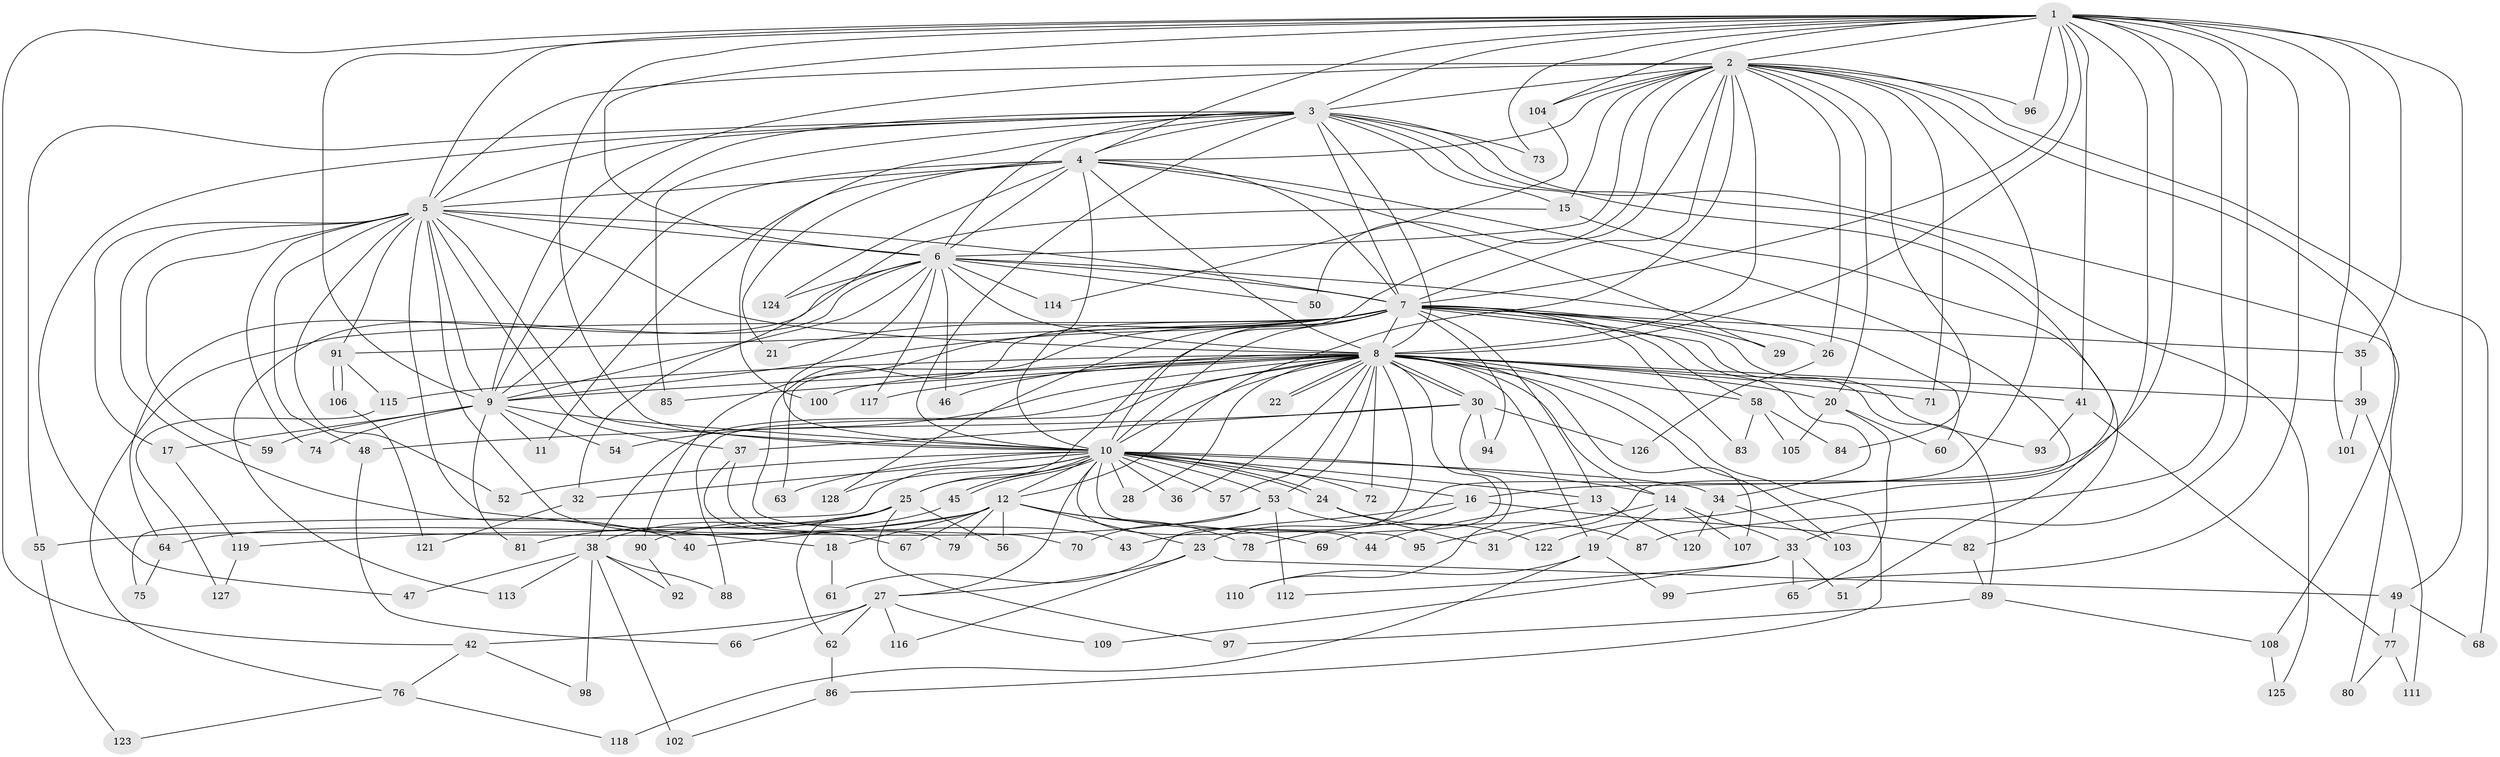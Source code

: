 // coarse degree distribution, {19: 0.015625, 14: 0.03125, 8: 0.0625, 13: 0.015625, 30: 0.015625, 12: 0.015625, 3: 0.140625, 16: 0.015625, 5: 0.046875, 7: 0.046875, 6: 0.0625, 4: 0.078125, 2: 0.4375, 1: 0.015625}
// Generated by graph-tools (version 1.1) at 2025/49/03/04/25 22:49:54]
// undirected, 128 vertices, 281 edges
graph export_dot {
  node [color=gray90,style=filled];
  1;
  2;
  3;
  4;
  5;
  6;
  7;
  8;
  9;
  10;
  11;
  12;
  13;
  14;
  15;
  16;
  17;
  18;
  19;
  20;
  21;
  22;
  23;
  24;
  25;
  26;
  27;
  28;
  29;
  30;
  31;
  32;
  33;
  34;
  35;
  36;
  37;
  38;
  39;
  40;
  41;
  42;
  43;
  44;
  45;
  46;
  47;
  48;
  49;
  50;
  51;
  52;
  53;
  54;
  55;
  56;
  57;
  58;
  59;
  60;
  61;
  62;
  63;
  64;
  65;
  66;
  67;
  68;
  69;
  70;
  71;
  72;
  73;
  74;
  75;
  76;
  77;
  78;
  79;
  80;
  81;
  82;
  83;
  84;
  85;
  86;
  87;
  88;
  89;
  90;
  91;
  92;
  93;
  94;
  95;
  96;
  97;
  98;
  99;
  100;
  101;
  102;
  103;
  104;
  105;
  106;
  107;
  108;
  109;
  110;
  111;
  112;
  113;
  114;
  115;
  116;
  117;
  118;
  119;
  120;
  121;
  122;
  123;
  124;
  125;
  126;
  127;
  128;
  1 -- 2;
  1 -- 3;
  1 -- 4;
  1 -- 5;
  1 -- 6;
  1 -- 7;
  1 -- 8;
  1 -- 9;
  1 -- 10;
  1 -- 16;
  1 -- 33;
  1 -- 35;
  1 -- 41;
  1 -- 42;
  1 -- 49;
  1 -- 73;
  1 -- 87;
  1 -- 96;
  1 -- 99;
  1 -- 101;
  1 -- 104;
  1 -- 122;
  2 -- 3;
  2 -- 4;
  2 -- 5;
  2 -- 6;
  2 -- 7;
  2 -- 8;
  2 -- 9;
  2 -- 10;
  2 -- 12;
  2 -- 15;
  2 -- 20;
  2 -- 23;
  2 -- 26;
  2 -- 50;
  2 -- 68;
  2 -- 71;
  2 -- 84;
  2 -- 96;
  2 -- 104;
  2 -- 108;
  3 -- 4;
  3 -- 5;
  3 -- 6;
  3 -- 7;
  3 -- 8;
  3 -- 9;
  3 -- 10;
  3 -- 15;
  3 -- 47;
  3 -- 51;
  3 -- 55;
  3 -- 73;
  3 -- 80;
  3 -- 85;
  3 -- 100;
  3 -- 125;
  4 -- 5;
  4 -- 6;
  4 -- 7;
  4 -- 8;
  4 -- 9;
  4 -- 10;
  4 -- 11;
  4 -- 21;
  4 -- 29;
  4 -- 31;
  4 -- 124;
  5 -- 6;
  5 -- 7;
  5 -- 8;
  5 -- 9;
  5 -- 10;
  5 -- 17;
  5 -- 18;
  5 -- 37;
  5 -- 40;
  5 -- 43;
  5 -- 48;
  5 -- 52;
  5 -- 59;
  5 -- 74;
  5 -- 91;
  6 -- 7;
  6 -- 8;
  6 -- 9;
  6 -- 10;
  6 -- 46;
  6 -- 50;
  6 -- 60;
  6 -- 64;
  6 -- 113;
  6 -- 114;
  6 -- 117;
  6 -- 124;
  7 -- 8;
  7 -- 9;
  7 -- 10;
  7 -- 13;
  7 -- 21;
  7 -- 25;
  7 -- 26;
  7 -- 29;
  7 -- 34;
  7 -- 35;
  7 -- 58;
  7 -- 63;
  7 -- 70;
  7 -- 76;
  7 -- 83;
  7 -- 89;
  7 -- 90;
  7 -- 91;
  7 -- 93;
  7 -- 94;
  7 -- 128;
  8 -- 9;
  8 -- 10;
  8 -- 14;
  8 -- 19;
  8 -- 20;
  8 -- 22;
  8 -- 22;
  8 -- 28;
  8 -- 30;
  8 -- 30;
  8 -- 36;
  8 -- 38;
  8 -- 39;
  8 -- 41;
  8 -- 46;
  8 -- 53;
  8 -- 54;
  8 -- 57;
  8 -- 58;
  8 -- 61;
  8 -- 69;
  8 -- 71;
  8 -- 72;
  8 -- 85;
  8 -- 86;
  8 -- 88;
  8 -- 100;
  8 -- 103;
  8 -- 107;
  8 -- 115;
  8 -- 117;
  9 -- 10;
  9 -- 11;
  9 -- 17;
  9 -- 54;
  9 -- 59;
  9 -- 74;
  9 -- 81;
  10 -- 12;
  10 -- 13;
  10 -- 14;
  10 -- 16;
  10 -- 24;
  10 -- 24;
  10 -- 25;
  10 -- 27;
  10 -- 28;
  10 -- 32;
  10 -- 34;
  10 -- 36;
  10 -- 44;
  10 -- 45;
  10 -- 45;
  10 -- 52;
  10 -- 53;
  10 -- 57;
  10 -- 63;
  10 -- 72;
  10 -- 75;
  10 -- 95;
  10 -- 128;
  12 -- 18;
  12 -- 23;
  12 -- 40;
  12 -- 55;
  12 -- 56;
  12 -- 67;
  12 -- 69;
  12 -- 78;
  12 -- 79;
  13 -- 44;
  13 -- 120;
  14 -- 19;
  14 -- 33;
  14 -- 95;
  14 -- 107;
  15 -- 32;
  15 -- 82;
  16 -- 43;
  16 -- 78;
  16 -- 82;
  17 -- 119;
  18 -- 61;
  19 -- 99;
  19 -- 110;
  19 -- 118;
  20 -- 60;
  20 -- 65;
  20 -- 105;
  23 -- 27;
  23 -- 49;
  23 -- 116;
  24 -- 31;
  24 -- 87;
  25 -- 38;
  25 -- 56;
  25 -- 62;
  25 -- 81;
  25 -- 97;
  25 -- 119;
  26 -- 126;
  27 -- 42;
  27 -- 62;
  27 -- 66;
  27 -- 109;
  27 -- 116;
  30 -- 37;
  30 -- 48;
  30 -- 94;
  30 -- 110;
  30 -- 126;
  32 -- 121;
  33 -- 51;
  33 -- 65;
  33 -- 109;
  33 -- 112;
  34 -- 103;
  34 -- 120;
  35 -- 39;
  37 -- 67;
  37 -- 79;
  38 -- 47;
  38 -- 88;
  38 -- 92;
  38 -- 98;
  38 -- 102;
  38 -- 113;
  39 -- 101;
  39 -- 111;
  41 -- 77;
  41 -- 93;
  42 -- 76;
  42 -- 98;
  45 -- 90;
  48 -- 66;
  49 -- 68;
  49 -- 77;
  53 -- 64;
  53 -- 70;
  53 -- 112;
  53 -- 122;
  55 -- 123;
  58 -- 83;
  58 -- 84;
  58 -- 105;
  62 -- 86;
  64 -- 75;
  76 -- 118;
  76 -- 123;
  77 -- 80;
  77 -- 111;
  82 -- 89;
  86 -- 102;
  89 -- 97;
  89 -- 108;
  90 -- 92;
  91 -- 106;
  91 -- 106;
  91 -- 115;
  104 -- 114;
  106 -- 121;
  108 -- 125;
  115 -- 127;
  119 -- 127;
}

